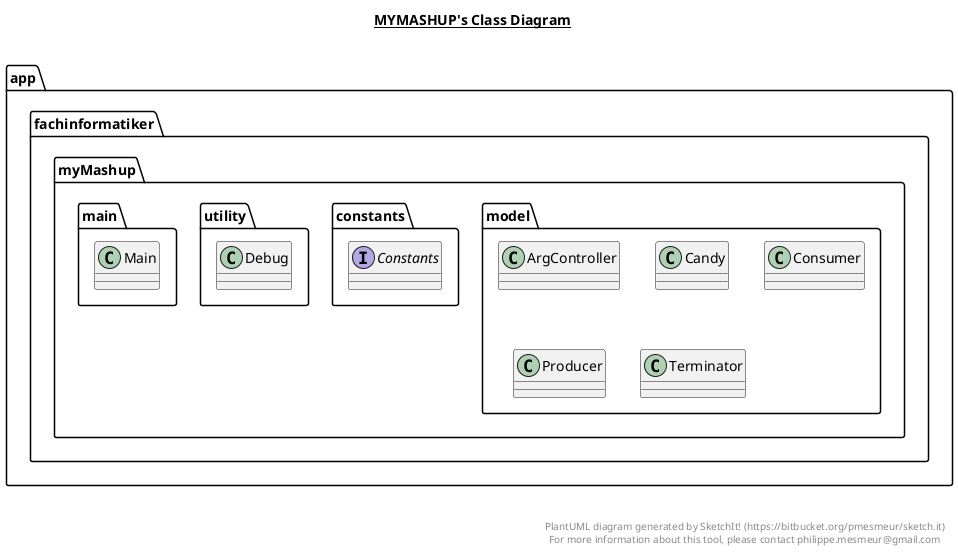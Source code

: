 @startuml

title __MYMASHUP's Class Diagram__\n

  namespace app.fachinformatiker.myMashup.model {
    class app.fachinformatiker.myMashup.model.ArgController {
    }
  }
  

  namespace app.fachinformatiker.myMashup.model {
    class app.fachinformatiker.myMashup.model.Candy {
    }
  }
  

  namespace app.fachinformatiker.myMashup.constants {
    interface app.fachinformatiker.myMashup.constants.Constants {
    }
  }
  

  namespace app.fachinformatiker.myMashup.model {
    class app.fachinformatiker.myMashup.model.Consumer {
    }
  }
  

  namespace app.fachinformatiker.myMashup.utility {
    class app.fachinformatiker.myMashup.utility.Debug {
    }
  }
  

  namespace app.fachinformatiker.myMashup.main {
    class app.fachinformatiker.myMashup.main.Main {
    }
  }
  

  namespace app.fachinformatiker.myMashup.model {
    class app.fachinformatiker.myMashup.model.Producer {
    }
  }
  

  namespace app.fachinformatiker.myMashup.model {
    class app.fachinformatiker.myMashup.model.Terminator {
    }
  }
  



right footer


PlantUML diagram generated by SketchIt! (https://bitbucket.org/pmesmeur/sketch.it)
For more information about this tool, please contact philippe.mesmeur@gmail.com
endfooter

@enduml
